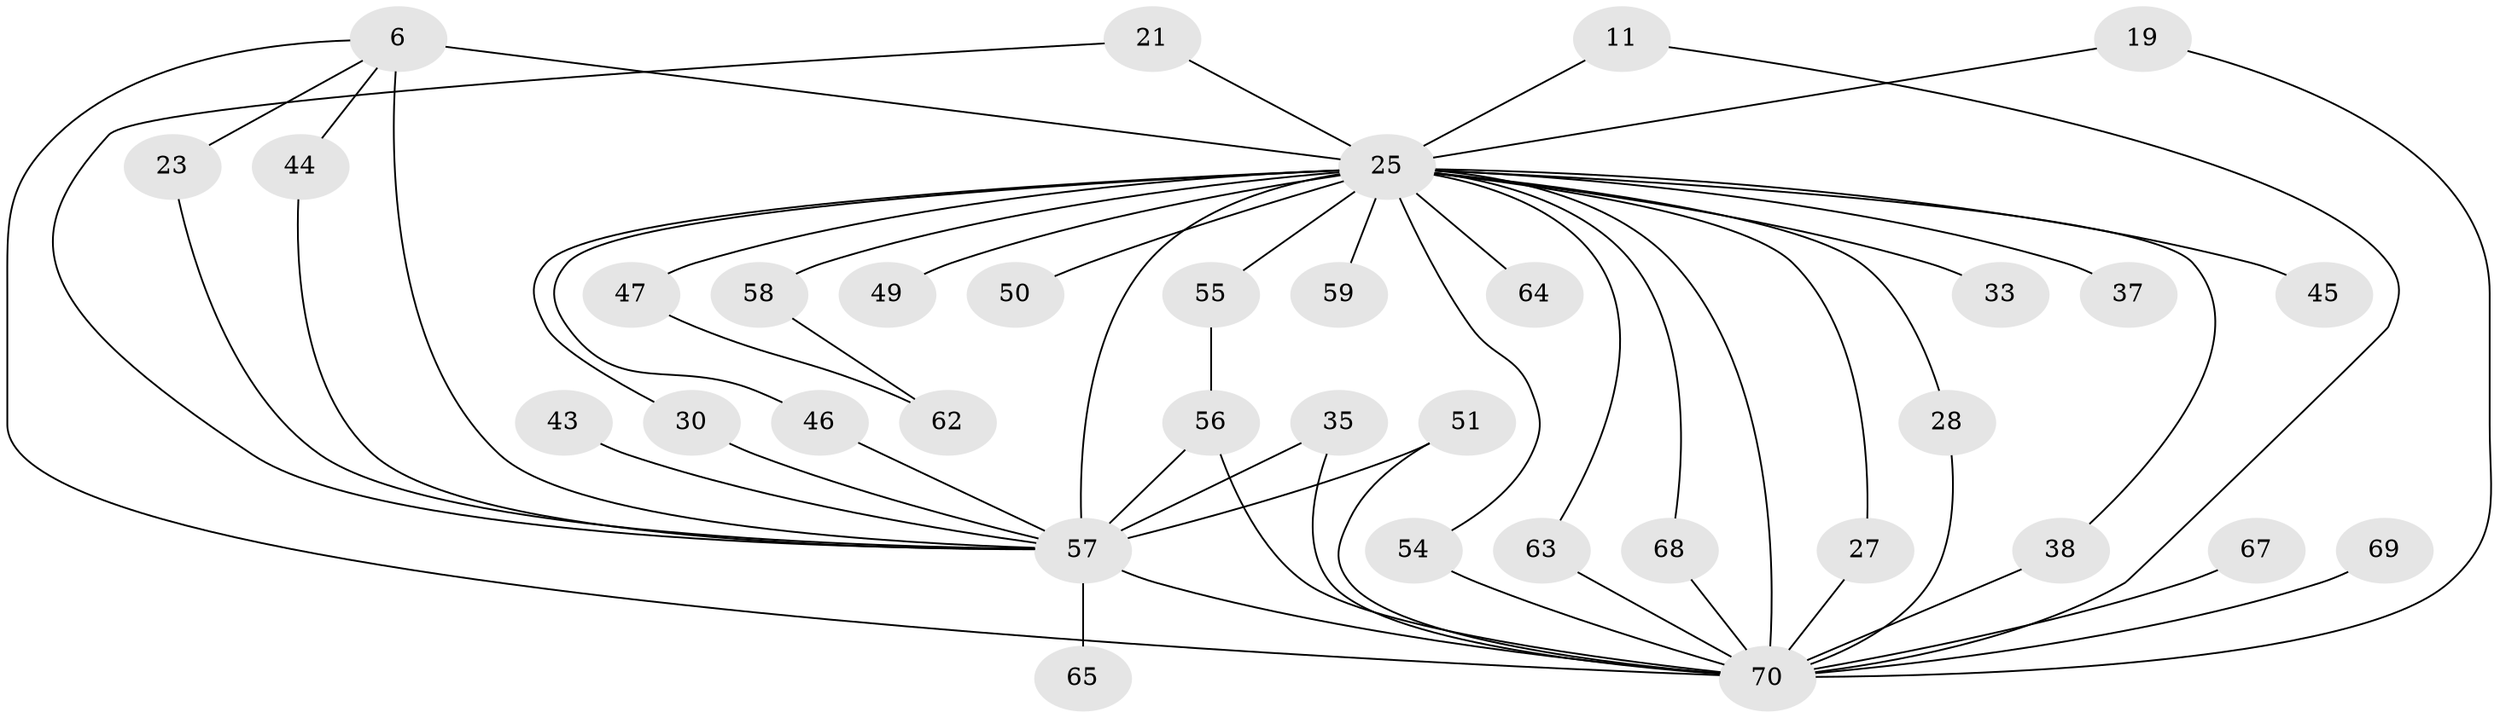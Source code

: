// original degree distribution, {20: 0.02857142857142857, 19: 0.014285714285714285, 18: 0.014285714285714285, 13: 0.014285714285714285, 10: 0.014285714285714285, 16: 0.014285714285714285, 21: 0.04285714285714286, 2: 0.5714285714285714, 4: 0.08571428571428572, 3: 0.17142857142857143, 6: 0.014285714285714285, 5: 0.014285714285714285}
// Generated by graph-tools (version 1.1) at 2025/44/03/09/25 04:44:17]
// undirected, 35 vertices, 55 edges
graph export_dot {
graph [start="1"]
  node [color=gray90,style=filled];
  6 [super="+5"];
  11;
  19;
  21;
  23;
  25 [super="+16+10"];
  27;
  28;
  30;
  33;
  35;
  37;
  38;
  43;
  44;
  45;
  46;
  47 [super="+42"];
  49;
  50;
  51 [super="+36"];
  54;
  55;
  56 [super="+39"];
  57 [super="+53+18"];
  58;
  59;
  62;
  63 [super="+32+48"];
  64 [super="+60"];
  65;
  67;
  68 [super="+40"];
  69 [super="+26"];
  70 [super="+61+66"];
  6 -- 44;
  6 -- 23;
  6 -- 57 [weight=5];
  6 -- 70 [weight=6];
  6 -- 25 [weight=8];
  11 -- 70;
  11 -- 25;
  19 -- 70;
  19 -- 25;
  21 -- 57;
  21 -- 25;
  23 -- 57;
  25 -- 70 [weight=14];
  25 -- 57 [weight=11];
  25 -- 64 [weight=4];
  25 -- 68 [weight=2];
  25 -- 27;
  25 -- 28;
  25 -- 30;
  25 -- 33 [weight=2];
  25 -- 37 [weight=2];
  25 -- 38;
  25 -- 45 [weight=2];
  25 -- 46;
  25 -- 47 [weight=3];
  25 -- 49 [weight=2];
  25 -- 50 [weight=2];
  25 -- 54;
  25 -- 55;
  25 -- 58 [weight=2];
  25 -- 59 [weight=2];
  25 -- 63 [weight=2];
  27 -- 70;
  28 -- 70;
  30 -- 57;
  35 -- 57;
  35 -- 70;
  38 -- 70;
  43 -- 57 [weight=2];
  44 -- 57;
  46 -- 57;
  47 -- 62;
  51 -- 70;
  51 -- 57 [weight=2];
  54 -- 70;
  55 -- 56;
  56 -- 57 [weight=2];
  56 -- 70 [weight=4];
  57 -- 65 [weight=2];
  57 -- 70 [weight=5];
  58 -- 62;
  63 -- 70 [weight=3];
  67 -- 70;
  68 -- 70 [weight=2];
  69 -- 70 [weight=4];
}
